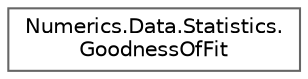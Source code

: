 digraph "Graphical Class Hierarchy"
{
 // LATEX_PDF_SIZE
  bgcolor="transparent";
  edge [fontname=Helvetica,fontsize=10,labelfontname=Helvetica,labelfontsize=10];
  node [fontname=Helvetica,fontsize=10,shape=box,height=0.2,width=0.4];
  rankdir="LR";
  Node0 [id="Node000000",label="Numerics.Data.Statistics.\lGoodnessOfFit",height=0.2,width=0.4,color="grey40", fillcolor="white", style="filled",URL="$class_numerics_1_1_data_1_1_statistics_1_1_goodness_of_fit.html",tooltip="A class containing goodness-of-fit measures."];
}
